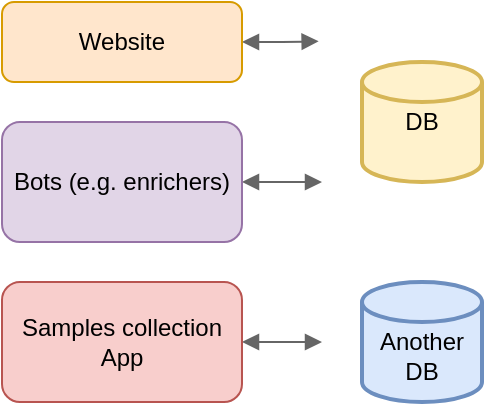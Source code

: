 <mxfile version="20.2.3" type="device"><diagram id="273T8gwFUgA23Mmw6XUt" name="Pagina-1"><mxGraphModel dx="590" dy="405" grid="1" gridSize="10" guides="1" tooltips="1" connect="1" arrows="1" fold="1" page="1" pageScale="1" pageWidth="827" pageHeight="1169" math="0" shadow="0"><root><mxCell id="0"/><mxCell id="1" parent="0"/><mxCell id="dP0iuE4eRPjfao2_jPOP-13" style="edgeStyle=orthogonalEdgeStyle;rounded=0;orthogonalLoop=1;jettySize=auto;html=1;entryX=-0.014;entryY=0.164;entryDx=0;entryDy=0;entryPerimeter=0;startArrow=block;startFill=1;endArrow=block;endFill=1;fillColor=#f5f5f5;strokeColor=#666666;" edge="1" parent="1" source="dP0iuE4eRPjfao2_jPOP-2"><mxGeometry relative="1" as="geometry"><mxPoint x="318.32" y="259.68" as="targetPoint"/></mxGeometry></mxCell><mxCell id="dP0iuE4eRPjfao2_jPOP-2" value="Website" style="rounded=1;whiteSpace=wrap;html=1;fillColor=#ffe6cc;strokeColor=#d79b00;" vertex="1" parent="1"><mxGeometry x="160" y="240" width="120" height="40" as="geometry"/></mxCell><mxCell id="dP0iuE4eRPjfao2_jPOP-12" style="edgeStyle=orthogonalEdgeStyle;rounded=0;orthogonalLoop=1;jettySize=auto;html=1;startArrow=block;startFill=1;endArrow=block;endFill=1;fillColor=#f5f5f5;strokeColor=#666666;" edge="1" parent="1" source="dP0iuE4eRPjfao2_jPOP-4"><mxGeometry relative="1" as="geometry"><mxPoint x="320" y="410" as="targetPoint"/></mxGeometry></mxCell><mxCell id="dP0iuE4eRPjfao2_jPOP-4" value="Samples collection App" style="rounded=1;whiteSpace=wrap;html=1;spacing=3;fillColor=#f8cecc;strokeColor=#b85450;" vertex="1" parent="1"><mxGeometry x="160" y="380" width="120" height="60" as="geometry"/></mxCell><mxCell id="dP0iuE4eRPjfao2_jPOP-5" style="edgeStyle=orthogonalEdgeStyle;rounded=0;orthogonalLoop=1;jettySize=auto;html=1;startArrow=block;startFill=1;endArrow=block;endFill=1;fillColor=#f5f5f5;strokeColor=#666666;" edge="1" parent="1"><mxGeometry relative="1" as="geometry"><Array as="points"><mxPoint x="310" y="330"/><mxPoint x="310" y="330"/></Array><mxPoint x="280" y="330" as="sourcePoint"/><mxPoint x="320" y="330" as="targetPoint"/></mxGeometry></mxCell><mxCell id="dP0iuE4eRPjfao2_jPOP-9" value="Bots (e.g. enrichers)" style="rounded=1;whiteSpace=wrap;html=1;fillColor=#e1d5e7;strokeColor=#9673a6;" vertex="1" parent="1"><mxGeometry x="160" y="300" width="120" height="60" as="geometry"/></mxCell><mxCell id="dP0iuE4eRPjfao2_jPOP-14" value="DB" style="strokeWidth=2;html=1;shape=mxgraph.flowchart.database;whiteSpace=wrap;fillColor=#fff2cc;strokeColor=#d6b656;" vertex="1" parent="1"><mxGeometry x="340" y="270" width="60" height="60" as="geometry"/></mxCell><mxCell id="dP0iuE4eRPjfao2_jPOP-15" value="&lt;br&gt;Another&lt;br&gt;DB" style="strokeWidth=2;html=1;shape=mxgraph.flowchart.database;whiteSpace=wrap;fillColor=#dae8fc;strokeColor=#6c8ebf;" vertex="1" parent="1"><mxGeometry x="340" y="380" width="60" height="60" as="geometry"/></mxCell></root></mxGraphModel></diagram></mxfile>